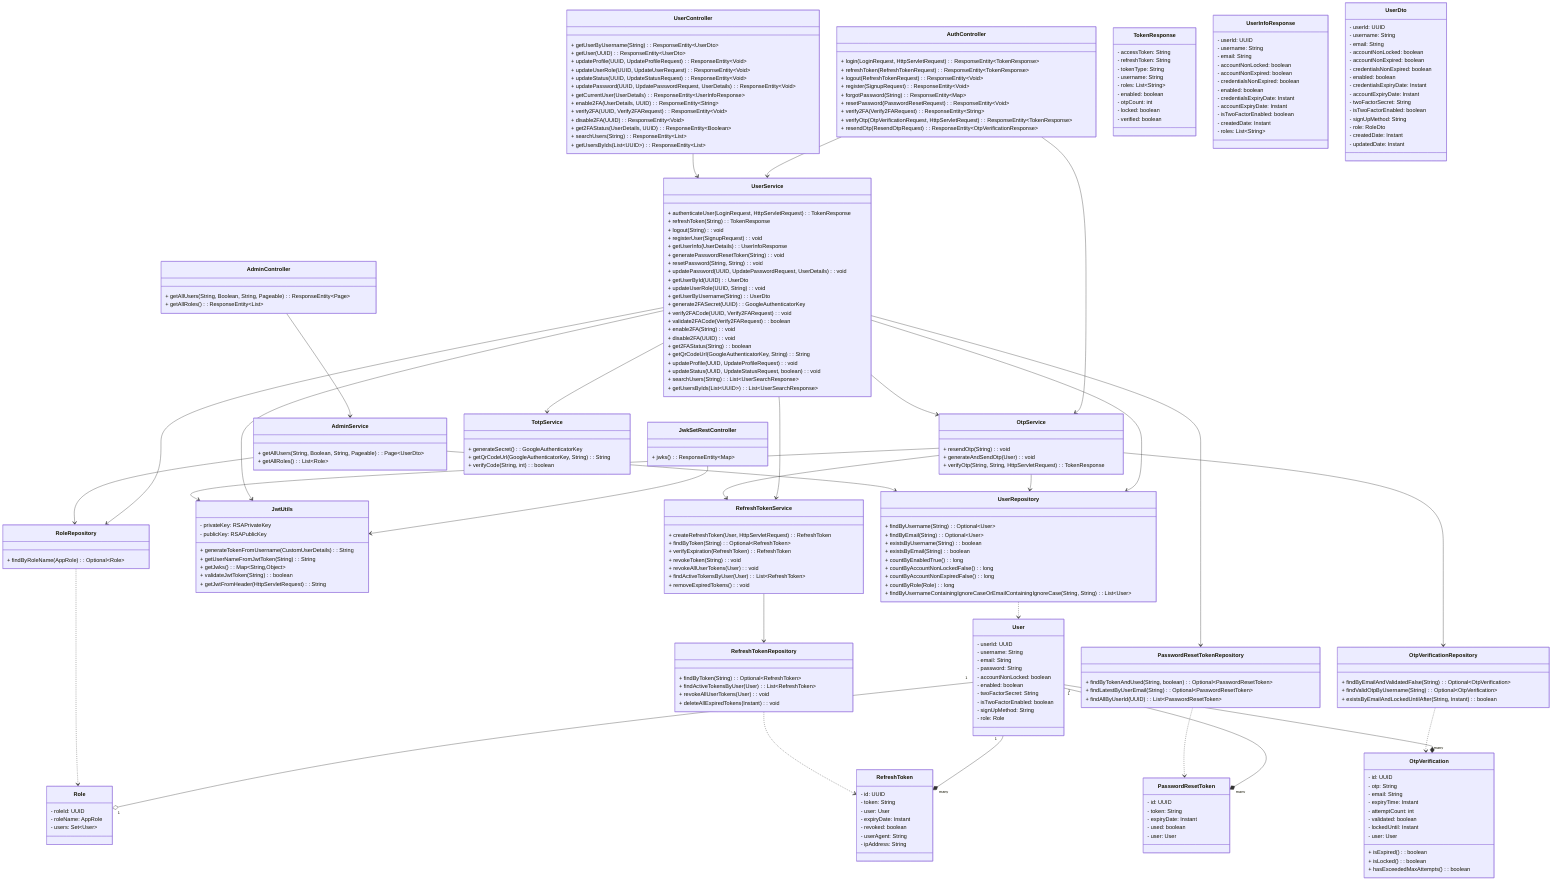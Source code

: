 classDiagram
    %% Controllers
    class AuthController {
        + login(LoginRequest, HttpServletRequest): ResponseEntity~TokenResponse~
        + refreshToken(RefreshTokenRequest): ResponseEntity~TokenResponse~
        + logout(RefreshTokenRequest): ResponseEntity~Void~
        + register(SignupRequest): ResponseEntity~Void~
        + forgotPassword(String): ResponseEntity~Map~
        + resetPassword(PasswordResetRequest): ResponseEntity~Void~
        + verify2FA(Verify2FARequest): ResponseEntity~String~
        + verifyOtp(OtpVerificationRequest, HttpServletRequest): ResponseEntity~TokenResponse~
        + resendOtp(ResendOtpRequest): ResponseEntity~OtpVerificationResponse~
    }
    
    class UserController {
        + getUserByUsername(String): ResponseEntity~UserDto~
        + getUser(UUID): ResponseEntity~UserDto~
        + updateProfile(UUID, UpdateProfileRequest): ResponseEntity~Void~
        + updateUserRole(UUID, UpdateUserRequest): ResponseEntity~Void~
        + updateStatus(UUID, UpdateStatusRequest): ResponseEntity~Void~
        + updatePassword(UUID, UpdatePasswordRequest, UserDetails): ResponseEntity~Void~
        + getCurrentUser(UserDetails): ResponseEntity~UserInfoResponse~
        + enable2FA(UserDetails, UUID): ResponseEntity~String~
        + verify2FA(UUID, Verify2FARequest): ResponseEntity~Void~
        + disable2FA(UUID): ResponseEntity~Void~
        + get2FAStatus(UserDetails, UUID): ResponseEntity~Boolean~
        + searchUsers(String): ResponseEntity~List~
        + getUsersByIds(List~UUID~): ResponseEntity~List~
    }
    
    class AdminController {
        + getAllUsers(String, Boolean, String, Pageable): ResponseEntity~Page~
        + getAllRoles(): ResponseEntity~List~
    }
    
    class JwkSetRestController {
        + jwks(): ResponseEntity~Map~
    }
    
    %% Services
    class UserService {
        + authenticateUser(LoginRequest, HttpServletRequest): TokenResponse
        + refreshToken(String): TokenResponse
        + logout(String): void
        + registerUser(SignupRequest): void
        + getUserInfo(UserDetails): UserInfoResponse
        + generatePasswordResetToken(String): void
        + resetPassword(String, String): void
        + updatePassword(UUID, UpdatePasswordRequest, UserDetails): void
        + getUserById(UUID): UserDto
        + updateUserRole(UUID, String): void
        + getUserByUsername(String): UserDto
        + generate2FASecret(UUID): GoogleAuthenticatorKey
        + verify2FACode(UUID, Verify2FARequest): void
        + validate2FACode(Verify2FARequest): boolean
        + enable2FA(String): void
        + disable2FA(UUID): void
        + get2FAStatus(String): boolean
        + getQrCodeUrl(GoogleAuthenticatorKey, String): String
        + updateProfile(UUID, UpdateProfileRequest): void
        + updateStatus(UUID, UpdateStatusRequest, boolean): void
        + searchUsers(String): List~UserSearchResponse~
        + getUsersByIds(List~UUID~): List~UserSearchResponse~
    }
    
    class AdminService {
        + getAllUsers(String, Boolean, String, Pageable): Page~UserDto~
        + getAllRoles(): List~Role~
    }
    
    class OtpService {
        + resendOtp(String): void
        + generateAndSendOtp(User): void
        + verifyOtp(String, String, HttpServletRequest): TokenResponse
    }
    
    class RefreshTokenService {
        + createRefreshToken(User, HttpServletRequest): RefreshToken
        + findByToken(String): Optional~RefreshToken~
        + verifyExpiration(RefreshToken): RefreshToken
        + revokeToken(String): void
        + revokeAllUserTokens(User): void
        + findActiveTokensByUser(User): List~RefreshToken~
        + removeExpiredTokens(): void
    }
    
    class TotpService {
        + generateSecret(): GoogleAuthenticatorKey
        + getQrCodeUrl(GoogleAuthenticatorKey, String): String
        + verifyCode(String, int): boolean
    }
    
    class JwtUtils {
        - privateKey: RSAPrivateKey
        - publicKey: RSAPublicKey
        + generateTokenFromUsername(CustomUserDetails): String
        + getUserNameFromJwtToken(String): String
        + getJwks(): Map~String,Object~
        + validateJwtToken(String): boolean
        + getJwtFromHeader(HttpServletRequest): String
    }
    
    %% Repositories
    class UserRepository {
        + findByUsername(String): Optional~User~
        + findByEmail(String): Optional~User~
        + existsByUsername(String): boolean
        + existsByEmail(String): boolean
        + countByEnabledTrue(): long
        + countByAccountNonLockedFalse(): long
        + countByAccountNonExpiredFalse(): long
        + countByRole(Role): long
        + findByUsernameContainingIgnoreCaseOrEmailContainingIgnoreCase(String, String): List~User~
    }
    
    class RoleRepository {
        + findByRoleName(AppRole): Optional~Role~
    }
    
    class RefreshTokenRepository {
        + findByToken(String): Optional~RefreshToken~
        + findActiveTokensByUser(User): List~RefreshToken~
        + revokeAllUserTokens(User): void
        + deleteAllExpiredTokens(Instant): void
    }
    
    class OtpVerificationRepository {
        + findByEmailAndValidatedFalse(String): Optional~OtpVerification~
        + findValidOtpByUsername(String): Optional~OtpVerification~
        + existsByEmailAndLockedUntilAfter(String, Instant): boolean
    }
    
    class PasswordResetTokenRepository {
        + findByTokenAndUsed(String, boolean): Optional~PasswordResetToken~
        + findLatestByUserEmail(String): Optional~PasswordResetToken~
        + findAllByUserId(UUID): List~PasswordResetToken~
    }
    
    %% Entities
    class User {
        - userId: UUID
        - username: String
        - email: String
        - password: String
        - accountNonLocked: boolean
        - enabled: boolean
        - twoFactorSecret: String
        - isTwoFactorEnabled: boolean
        - signUpMethod: String
        - role: Role
    }
    
    class Role {
        - roleId: UUID
        - roleName: AppRole
        - users: Set~User~
    }
    
    class RefreshToken {
        - id: UUID
        - token: String
        - user: User
        - expiryDate: Instant
        - revoked: boolean
        - userAgent: String
        - ipAddress: String
    }
    
    class OtpVerification {
        - id: UUID
        - otp: String
        - email: String
        - expiryTime: Instant
        - attemptCount: int
        - validated: boolean
        - lockedUntil: Instant
        - user: User
        + isExpired(): boolean
        + isLocked(): boolean
        + hasExceededMaxAttempts(): boolean
    }
    
    class PasswordResetToken {
        - id: UUID
        - token: String
        - expiryDate: Instant
        - used: boolean
        - user: User
    }
    
    %% Response Classes
    class TokenResponse {
        - accessToken: String
        - refreshToken: String
        - tokenType: String
        - username: String
        - roles: List~String~
        - enabled: boolean
        - otpCount: int
        - locked: boolean
        - verified: boolean
    }
    
    class UserInfoResponse {
        - userId: UUID
        - username: String
        - email: String
        - accountNonLocked: boolean
        - accountNonExpired: boolean
        - credentialsNonExpired: boolean
        - enabled: boolean
        - credentialsExpiryDate: Instant
        - accountExpiryDate: Instant
        - isTwoFactorEnabled: boolean
        - createdDate: Instant
        - roles: List~String~
    }
    
    class UserDto {
        - userId: UUID
        - username: String
        - email: String
        - accountNonLocked: boolean
        - accountNonExpired: boolean
        - credentialsNonExpired: boolean
        - enabled: boolean
        - credentialsExpiryDate: Instant
        - accountExpiryDate: Instant
        - twoFactorSecret: String
        - isTwoFactorEnabled: boolean
        - signUpMethod: String
        - role: RoleDto
        - createdDate: Instant
        - updatedDate: Instant
    }
    
    %% Relationships
    AuthController --> UserService
    AuthController --> OtpService
    UserController --> UserService
    AdminController --> AdminService
    JwkSetRestController --> JwtUtils
    
    UserService --> UserRepository
    UserService --> RoleRepository
    UserService --> PasswordResetTokenRepository
    UserService --> RefreshTokenService
    UserService --> JwtUtils
    UserService --> TotpService
    UserService --> OtpService
    
    OtpService --> OtpVerificationRepository
    OtpService --> UserRepository
    OtpService --> RefreshTokenService
    OtpService --> JwtUtils
    
    RefreshTokenService --> RefreshTokenRepository
    
    AdminService --> UserRepository
    AdminService --> RoleRepository
    
    User "1" --o "1" Role
    User "1" --* "many" RefreshToken
    User "1" --* "many" OtpVerification
    User "1" --* "many" PasswordResetToken
    
    UserRepository ..> User
    RoleRepository ..> Role
    RefreshTokenRepository ..> RefreshToken
    OtpVerificationRepository ..> OtpVerification
    PasswordResetTokenRepository ..> PasswordResetToken